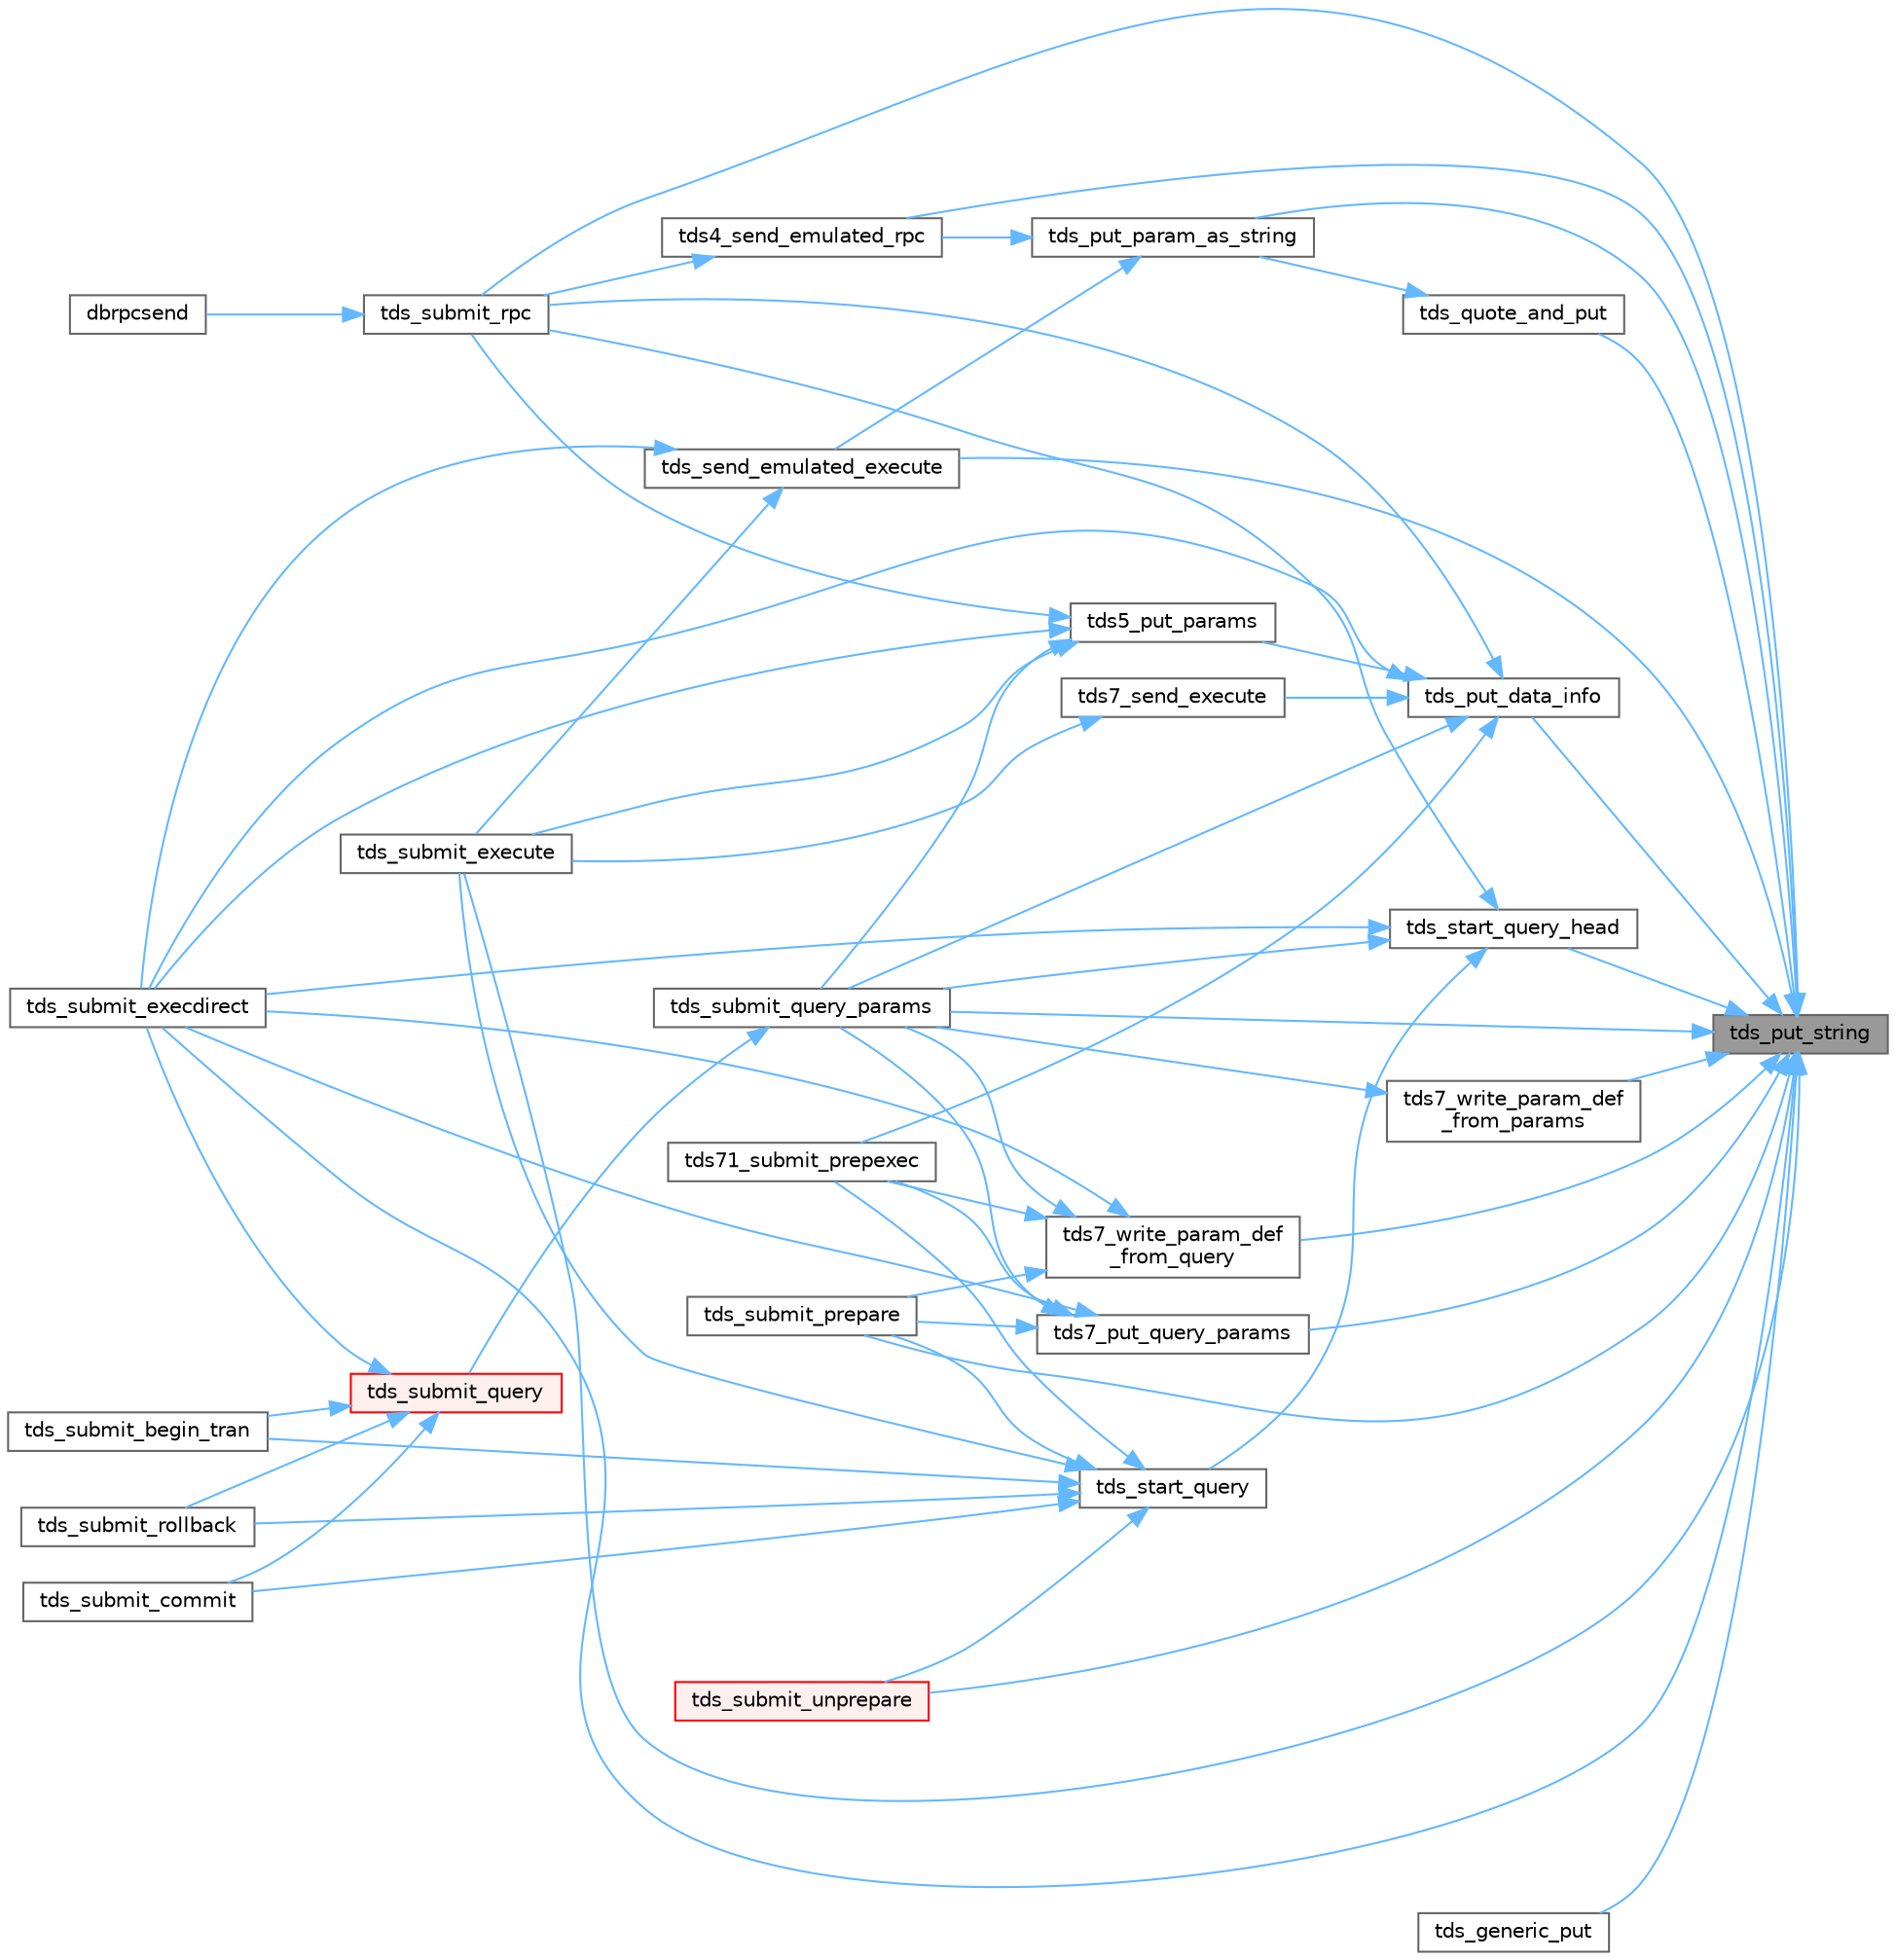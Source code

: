 digraph "tds_put_string"
{
 // LATEX_PDF_SIZE
  bgcolor="transparent";
  edge [fontname=Helvetica,fontsize=10,labelfontname=Helvetica,labelfontsize=10];
  node [fontname=Helvetica,fontsize=10,shape=box,height=0.2,width=0.4];
  rankdir="RL";
  Node1 [id="Node000001",label="tds_put_string",height=0.2,width=0.4,color="gray40", fillcolor="grey60", style="filled", fontcolor="black",tooltip="Output a string to wire automatic translate string to unicode if needed."];
  Node1 -> Node2 [id="edge1_Node000001_Node000002",dir="back",color="steelblue1",style="solid",tooltip=" "];
  Node2 [id="Node000002",label="tds4_send_emulated_rpc",height=0.2,width=0.4,color="grey40", fillcolor="white", style="filled",URL="$a00590.html#ga2d0a06c1a30dd2470dc7a788de21b080",tooltip="Send RPC as string query."];
  Node2 -> Node3 [id="edge2_Node000002_Node000003",dir="back",color="steelblue1",style="solid",tooltip=" "];
  Node3 [id="Node000003",label="tds_submit_rpc",height=0.2,width=0.4,color="grey40", fillcolor="white", style="filled",URL="$a00590.html#ga5f071b94ad7889690762dc85646c74ab",tooltip="Calls a RPC from server."];
  Node3 -> Node4 [id="edge3_Node000003_Node000004",dir="back",color="steelblue1",style="solid",tooltip=" "];
  Node4 [id="Node000004",label="dbrpcsend",height=0.2,width=0.4,color="grey40", fillcolor="white", style="filled",URL="$a00576.html#gafa4dfd181be21e49c397f7daaa9cf96c",tooltip="Execute the procedure and free associated memory."];
  Node1 -> Node5 [id="edge4_Node000001_Node000005",dir="back",color="steelblue1",style="solid",tooltip=" "];
  Node5 [id="Node000005",label="tds7_put_query_params",height=0.2,width=0.4,color="grey40", fillcolor="white", style="filled",URL="$a00590.html#ga6e42b4a1d1d3898229ea2fe4afc2ecec",tooltip="Output params types and query (required by sp_prepare/sp_executesql/sp_prepexec)"];
  Node5 -> Node6 [id="edge5_Node000005_Node000006",dir="back",color="steelblue1",style="solid",tooltip=" "];
  Node6 [id="Node000006",label="tds71_submit_prepexec",height=0.2,width=0.4,color="grey40", fillcolor="white", style="filled",URL="$a00590.html#ga08877c101704bebe4fa57e0849dc272d",tooltip="Creates a temporary stored procedure in the server and execute it."];
  Node5 -> Node7 [id="edge6_Node000005_Node000007",dir="back",color="steelblue1",style="solid",tooltip=" "];
  Node7 [id="Node000007",label="tds_submit_execdirect",height=0.2,width=0.4,color="grey40", fillcolor="white", style="filled",URL="$a00590.html#gae603aed795a4c5bb26ab159a11256996",tooltip="Submit a prepared query with parameters."];
  Node5 -> Node8 [id="edge7_Node000005_Node000008",dir="back",color="steelblue1",style="solid",tooltip=" "];
  Node8 [id="Node000008",label="tds_submit_prepare",height=0.2,width=0.4,color="grey40", fillcolor="white", style="filled",URL="$a00590.html#ga74eb08c3a1c85be8ac9db428842c8b9d",tooltip="Creates a temporary stored procedure in the server."];
  Node5 -> Node9 [id="edge8_Node000005_Node000009",dir="back",color="steelblue1",style="solid",tooltip=" "];
  Node9 [id="Node000009",label="tds_submit_query_params",height=0.2,width=0.4,color="grey40", fillcolor="white", style="filled",URL="$a00590.html#ga95e0fccedc459a4404f496eec74a369a",tooltip="Sends a language string to the database server for processing."];
  Node9 -> Node10 [id="edge9_Node000009_Node000010",dir="back",color="steelblue1",style="solid",tooltip=" "];
  Node10 [id="Node000010",label="tds_submit_query",height=0.2,width=0.4,color="red", fillcolor="#FFF0F0", style="filled",URL="$a00590.html#ga5a29ae7f99d089dc3cea85ec6ee5f3ab",tooltip="Sends a language string to the database server for processing."];
  Node10 -> Node21 [id="edge10_Node000010_Node000021",dir="back",color="steelblue1",style="solid",tooltip=" "];
  Node21 [id="Node000021",label="tds_submit_begin_tran",height=0.2,width=0.4,color="grey40", fillcolor="white", style="filled",URL="$a00590.html#ga7bf3670d3d6dabed469b9eb117298079",tooltip="Send a rollback request."];
  Node10 -> Node22 [id="edge11_Node000010_Node000022",dir="back",color="steelblue1",style="solid",tooltip=" "];
  Node22 [id="Node000022",label="tds_submit_commit",height=0.2,width=0.4,color="grey40", fillcolor="white", style="filled",URL="$a00590.html#ga7d68588fdd0beeae52197a6d6cef8754",tooltip="Send a commit request."];
  Node10 -> Node7 [id="edge12_Node000010_Node000007",dir="back",color="steelblue1",style="solid",tooltip=" "];
  Node10 -> Node29 [id="edge13_Node000010_Node000029",dir="back",color="steelblue1",style="solid",tooltip=" "];
  Node29 [id="Node000029",label="tds_submit_rollback",height=0.2,width=0.4,color="grey40", fillcolor="white", style="filled",URL="$a00590.html#ga7f20f58e43ba5eb916c97c7396395563",tooltip="Send a rollback request."];
  Node1 -> Node30 [id="edge14_Node000001_Node000030",dir="back",color="steelblue1",style="solid",tooltip=" "];
  Node30 [id="Node000030",label="tds7_write_param_def\l_from_params",height=0.2,width=0.4,color="grey40", fillcolor="white", style="filled",URL="$a00590.html#ga6513afd79629f7a928e1d3da9f56dee1",tooltip="Write string with parameters definition, useful for TDS7+."];
  Node30 -> Node9 [id="edge15_Node000030_Node000009",dir="back",color="steelblue1",style="solid",tooltip=" "];
  Node1 -> Node31 [id="edge16_Node000001_Node000031",dir="back",color="steelblue1",style="solid",tooltip=" "];
  Node31 [id="Node000031",label="tds7_write_param_def\l_from_query",height=0.2,width=0.4,color="grey40", fillcolor="white", style="filled",URL="$a00590.html#ga24345856c16b15aa3e84459c2f551320",tooltip="Write string with parameters definition, useful for TDS7+."];
  Node31 -> Node6 [id="edge17_Node000031_Node000006",dir="back",color="steelblue1",style="solid",tooltip=" "];
  Node31 -> Node7 [id="edge18_Node000031_Node000007",dir="back",color="steelblue1",style="solid",tooltip=" "];
  Node31 -> Node8 [id="edge19_Node000031_Node000008",dir="back",color="steelblue1",style="solid",tooltip=" "];
  Node31 -> Node9 [id="edge20_Node000031_Node000009",dir="back",color="steelblue1",style="solid",tooltip=" "];
  Node1 -> Node32 [id="edge21_Node000001_Node000032",dir="back",color="steelblue1",style="solid",tooltip=" "];
  Node32 [id="Node000032",label="tds_generic_put",height=0.2,width=0.4,color="grey40", fillcolor="white", style="filled",URL="$a00263.html#a84e17808683ba2dd956e811a42e23176",tooltip="Write data to wire."];
  Node1 -> Node33 [id="edge22_Node000001_Node000033",dir="back",color="steelblue1",style="solid",tooltip=" "];
  Node33 [id="Node000033",label="tds_put_data_info",height=0.2,width=0.4,color="grey40", fillcolor="white", style="filled",URL="$a00590.html#gafd74652c4722ddce4d642cc4209449d4",tooltip="Put data information to wire."];
  Node33 -> Node34 [id="edge23_Node000033_Node000034",dir="back",color="steelblue1",style="solid",tooltip=" "];
  Node34 [id="Node000034",label="tds5_put_params",height=0.2,width=0.4,color="grey40", fillcolor="white", style="filled",URL="$a00590.html#ga4f1f0a4f77bc4ea1440dfdebc19a157c",tooltip="Send parameters to server."];
  Node34 -> Node7 [id="edge24_Node000034_Node000007",dir="back",color="steelblue1",style="solid",tooltip=" "];
  Node34 -> Node35 [id="edge25_Node000034_Node000035",dir="back",color="steelblue1",style="solid",tooltip=" "];
  Node35 [id="Node000035",label="tds_submit_execute",height=0.2,width=0.4,color="grey40", fillcolor="white", style="filled",URL="$a00590.html#ga3e7b4793c6f799fbc6c174f673bb5b32",tooltip="Sends a previously prepared dynamic statement to the server."];
  Node34 -> Node9 [id="edge26_Node000034_Node000009",dir="back",color="steelblue1",style="solid",tooltip=" "];
  Node34 -> Node3 [id="edge27_Node000034_Node000003",dir="back",color="steelblue1",style="solid",tooltip=" "];
  Node33 -> Node6 [id="edge28_Node000033_Node000006",dir="back",color="steelblue1",style="solid",tooltip=" "];
  Node33 -> Node36 [id="edge29_Node000033_Node000036",dir="back",color="steelblue1",style="solid",tooltip=" "];
  Node36 [id="Node000036",label="tds7_send_execute",height=0.2,width=0.4,color="grey40", fillcolor="white", style="filled",URL="$a00590.html#ga9f6f25dd405f45e75420e6e084bf2d85",tooltip="Send dynamic request on TDS 7+ to be executed."];
  Node36 -> Node35 [id="edge30_Node000036_Node000035",dir="back",color="steelblue1",style="solid",tooltip=" "];
  Node33 -> Node7 [id="edge31_Node000033_Node000007",dir="back",color="steelblue1",style="solid",tooltip=" "];
  Node33 -> Node9 [id="edge32_Node000033_Node000009",dir="back",color="steelblue1",style="solid",tooltip=" "];
  Node33 -> Node3 [id="edge33_Node000033_Node000003",dir="back",color="steelblue1",style="solid",tooltip=" "];
  Node1 -> Node37 [id="edge34_Node000001_Node000037",dir="back",color="steelblue1",style="solid",tooltip=" "];
  Node37 [id="Node000037",label="tds_put_param_as_string",height=0.2,width=0.4,color="grey40", fillcolor="white", style="filled",URL="$a00590.html#ga0e2e7230c425e925402d7856ff5b4b18",tooltip="Send a parameter to server."];
  Node37 -> Node2 [id="edge35_Node000037_Node000002",dir="back",color="steelblue1",style="solid",tooltip=" "];
  Node37 -> Node38 [id="edge36_Node000037_Node000038",dir="back",color="steelblue1",style="solid",tooltip=" "];
  Node38 [id="Node000038",label="tds_send_emulated_execute",height=0.2,width=0.4,color="grey40", fillcolor="white", style="filled",URL="$a00590.html#ga02c6ce3ff96369603a6ee4efee64caae",tooltip="Emulate prepared execute traslating to a normal language."];
  Node38 -> Node7 [id="edge37_Node000038_Node000007",dir="back",color="steelblue1",style="solid",tooltip=" "];
  Node38 -> Node35 [id="edge38_Node000038_Node000035",dir="back",color="steelblue1",style="solid",tooltip=" "];
  Node1 -> Node39 [id="edge39_Node000001_Node000039",dir="back",color="steelblue1",style="solid",tooltip=" "];
  Node39 [id="Node000039",label="tds_quote_and_put",height=0.2,width=0.4,color="grey40", fillcolor="white", style="filled",URL="$a00590.html#ga26b26296d060dca75f6a43e9ac41e58d",tooltip="Send a string to server while quoting it."];
  Node39 -> Node37 [id="edge40_Node000039_Node000037",dir="back",color="steelblue1",style="solid",tooltip=" "];
  Node1 -> Node38 [id="edge41_Node000001_Node000038",dir="back",color="steelblue1",style="solid",tooltip=" "];
  Node1 -> Node40 [id="edge42_Node000001_Node000040",dir="back",color="steelblue1",style="solid",tooltip=" "];
  Node40 [id="Node000040",label="tds_start_query_head",height=0.2,width=0.4,color="grey40", fillcolor="white", style="filled",URL="$a00590.html#ga9ad2e6defce530a8778791cce0166ccd",tooltip="Start query packet of a given type."];
  Node40 -> Node41 [id="edge43_Node000040_Node000041",dir="back",color="steelblue1",style="solid",tooltip=" "];
  Node41 [id="Node000041",label="tds_start_query",height=0.2,width=0.4,color="grey40", fillcolor="white", style="filled",URL="$a00590.html#ga0da385231bfa3dc49377e1fb2bea2c07",tooltip="Start query packet of a given type."];
  Node41 -> Node6 [id="edge44_Node000041_Node000006",dir="back",color="steelblue1",style="solid",tooltip=" "];
  Node41 -> Node21 [id="edge45_Node000041_Node000021",dir="back",color="steelblue1",style="solid",tooltip=" "];
  Node41 -> Node22 [id="edge46_Node000041_Node000022",dir="back",color="steelblue1",style="solid",tooltip=" "];
  Node41 -> Node35 [id="edge47_Node000041_Node000035",dir="back",color="steelblue1",style="solid",tooltip=" "];
  Node41 -> Node8 [id="edge48_Node000041_Node000008",dir="back",color="steelblue1",style="solid",tooltip=" "];
  Node41 -> Node29 [id="edge49_Node000041_Node000029",dir="back",color="steelblue1",style="solid",tooltip=" "];
  Node41 -> Node42 [id="edge50_Node000041_Node000042",dir="back",color="steelblue1",style="solid",tooltip=" "];
  Node42 [id="Node000042",label="tds_submit_unprepare",height=0.2,width=0.4,color="red", fillcolor="#FFF0F0", style="filled",URL="$a00590.html#gaf573d8d4d2660c8c27770573fca05ff5",tooltip="Send a unprepare request for a prepared query."];
  Node40 -> Node7 [id="edge51_Node000040_Node000007",dir="back",color="steelblue1",style="solid",tooltip=" "];
  Node40 -> Node9 [id="edge52_Node000040_Node000009",dir="back",color="steelblue1",style="solid",tooltip=" "];
  Node40 -> Node3 [id="edge53_Node000040_Node000003",dir="back",color="steelblue1",style="solid",tooltip=" "];
  Node1 -> Node7 [id="edge54_Node000001_Node000007",dir="back",color="steelblue1",style="solid",tooltip=" "];
  Node1 -> Node35 [id="edge55_Node000001_Node000035",dir="back",color="steelblue1",style="solid",tooltip=" "];
  Node1 -> Node8 [id="edge56_Node000001_Node000008",dir="back",color="steelblue1",style="solid",tooltip=" "];
  Node1 -> Node9 [id="edge57_Node000001_Node000009",dir="back",color="steelblue1",style="solid",tooltip=" "];
  Node1 -> Node3 [id="edge58_Node000001_Node000003",dir="back",color="steelblue1",style="solid",tooltip=" "];
  Node1 -> Node42 [id="edge59_Node000001_Node000042",dir="back",color="steelblue1",style="solid",tooltip=" "];
}
